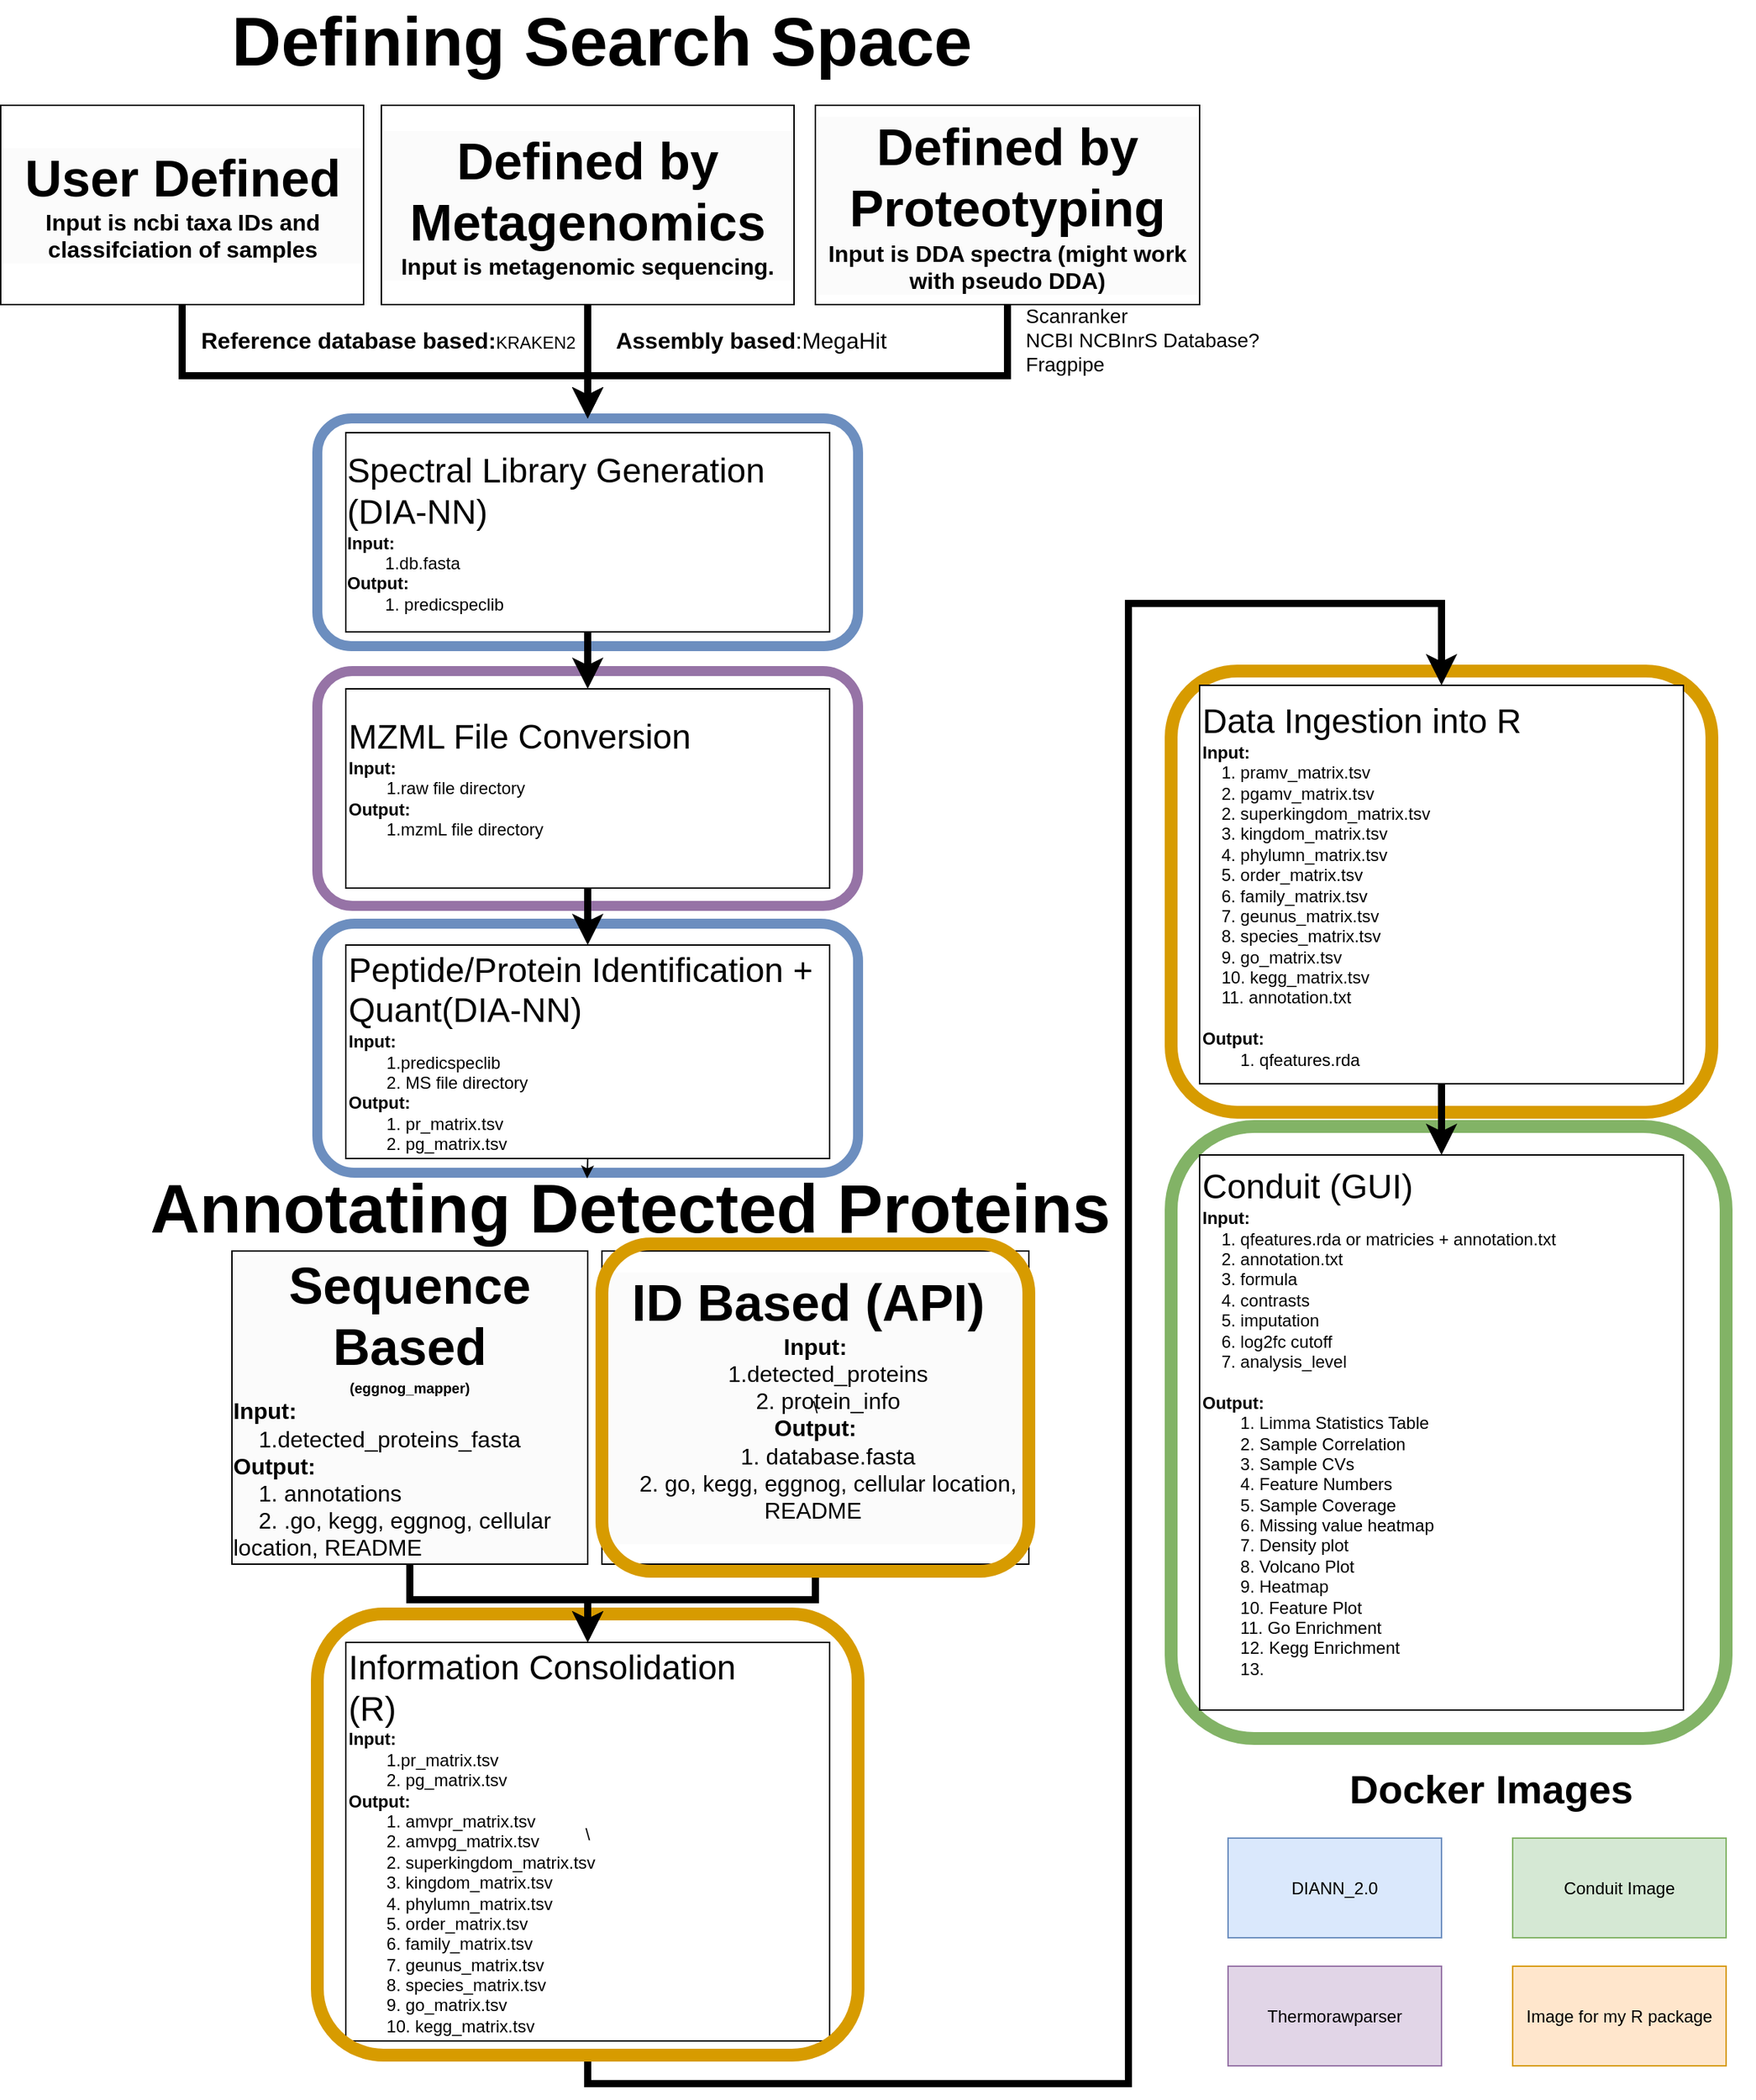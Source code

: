<mxfile version="22.1.2" type="device">
  <diagram name="Page-1" id="H0bN894L3WjkNJdatRW7">
    <mxGraphModel dx="4813" dy="3540" grid="1" gridSize="10" guides="1" tooltips="1" connect="1" arrows="1" fold="1" page="1" pageScale="1" pageWidth="850" pageHeight="1100" math="0" shadow="0">
      <root>
        <mxCell id="0" />
        <mxCell id="1" parent="0" />
        <mxCell id="_YvxswriOsOM2DcUbJXd-1" value="" style="group" vertex="1" connectable="0" parent="1">
          <mxGeometry x="-202.5" y="-360" width="1232.5" height="1460" as="geometry" />
        </mxCell>
        <mxCell id="HkxPRMR09nwQoDKc_sPe-32" value="" style="rounded=1;whiteSpace=wrap;html=1;fillColor=none;strokeWidth=7;strokeColor=#9673a6;" parent="_YvxswriOsOM2DcUbJXd-1" vertex="1">
          <mxGeometry x="222.5" y="467.5" width="380" height="165" as="geometry" />
        </mxCell>
        <mxCell id="HkxPRMR09nwQoDKc_sPe-28" value="" style="rounded=1;whiteSpace=wrap;html=1;fillColor=none;strokeWidth=7;strokeColor=#6c8ebf;" parent="_YvxswriOsOM2DcUbJXd-1" vertex="1">
          <mxGeometry x="222.5" y="645" width="380" height="175" as="geometry" />
        </mxCell>
        <mxCell id="HkxPRMR09nwQoDKc_sPe-19" value="" style="rounded=1;whiteSpace=wrap;html=1;fillColor=none;strokeWidth=9;strokeColor=#82b366;" parent="_YvxswriOsOM2DcUbJXd-1" vertex="1">
          <mxGeometry x="822.5" y="787.5" width="390" height="430" as="geometry" />
        </mxCell>
        <mxCell id="HkxPRMR09nwQoDKc_sPe-22" value="" style="rounded=1;whiteSpace=wrap;html=1;fillColor=none;strokeWidth=9;strokeColor=#d79b00;" parent="_YvxswriOsOM2DcUbJXd-1" vertex="1">
          <mxGeometry x="822.5" y="467.5" width="380" height="310" as="geometry" />
        </mxCell>
        <mxCell id="HkxPRMR09nwQoDKc_sPe-18" value="" style="rounded=1;whiteSpace=wrap;html=1;fillColor=none;strokeWidth=7;strokeColor=#6c8ebf;" parent="_YvxswriOsOM2DcUbJXd-1" vertex="1">
          <mxGeometry x="222.5" y="290" width="380" height="160" as="geometry" />
        </mxCell>
        <mxCell id="HkxPRMR09nwQoDKc_sPe-2" value="&lt;div style=&quot;text-align: left;&quot;&gt;&lt;span style=&quot;background-color: initial; font-size: 24px;&quot;&gt;Spectral Library Generation (DIA-NN)&lt;/span&gt;&lt;/div&gt;&lt;div style=&quot;text-align: left;&quot;&gt;&lt;b style=&quot;background-color: initial;&quot;&gt;Input:&lt;/b&gt;&lt;br&gt;&lt;/div&gt;&lt;div style=&quot;text-align: left;&quot;&gt;&lt;span style=&quot;background-color: initial;&quot;&gt;&lt;span style=&quot;white-space: pre;&quot;&gt;&#x9;&lt;/span&gt;1.db.fasta&lt;/span&gt;&lt;/div&gt;&lt;div style=&quot;text-align: left;&quot;&gt;&lt;b style=&quot;background-color: initial;&quot;&gt;Output:&lt;/b&gt;&lt;br&gt;&lt;/div&gt;&lt;div style=&quot;text-align: left;&quot;&gt;&lt;span style=&quot;background-color: initial;&quot;&gt;&lt;span style=&quot;white-space: pre;&quot;&gt;&#x9;&lt;/span&gt;1. predicspeclib&lt;/span&gt;&lt;/div&gt;" style="rounded=0;whiteSpace=wrap;html=1;" parent="_YvxswriOsOM2DcUbJXd-1" vertex="1">
          <mxGeometry x="242.5" y="300" width="340" height="140" as="geometry" />
        </mxCell>
        <mxCell id="HkxPRMR09nwQoDKc_sPe-3" value="&lt;div style=&quot;&quot;&gt;&lt;span style=&quot;background-color: initial; font-size: 24px;&quot;&gt;Peptide/Protein Identification +&amp;nbsp; Quant(DIA-NN)&lt;/span&gt;&lt;/div&gt;&lt;div style=&quot;&quot;&gt;&lt;b style=&quot;background-color: initial;&quot;&gt;Input:&lt;/b&gt;&lt;br&gt;&lt;/div&gt;&lt;div style=&quot;&quot;&gt;&lt;span style=&quot;background-color: initial;&quot;&gt;&lt;span style=&quot;white-space: pre;&quot;&gt;&#x9;&lt;/span&gt;1.predicspeclib&lt;/span&gt;&lt;/div&gt;&lt;div style=&quot;&quot;&gt;&lt;span style=&quot;background-color: initial;&quot;&gt;&lt;span style=&quot;white-space: pre;&quot;&gt;&#x9;&lt;/span&gt;2. MS file directory&lt;br&gt;&lt;/span&gt;&lt;/div&gt;&lt;div style=&quot;&quot;&gt;&lt;b style=&quot;background-color: initial;&quot;&gt;Output:&lt;/b&gt;&lt;br&gt;&lt;/div&gt;&lt;div style=&quot;&quot;&gt;&lt;span style=&quot;background-color: initial;&quot;&gt;&lt;span style=&quot;white-space: pre;&quot;&gt;&#x9;&lt;/span&gt;1. pr_matrix.tsv&lt;/span&gt;&lt;/div&gt;&lt;div style=&quot;&quot;&gt;&lt;span style=&quot;white-space: pre;&quot;&gt;&#x9;&lt;/span&gt;2. pg_matrix.tsv&lt;br&gt;&lt;/div&gt;" style="rounded=0;whiteSpace=wrap;html=1;align=left;" parent="_YvxswriOsOM2DcUbJXd-1" vertex="1">
          <mxGeometry x="242.5" y="660" width="340" height="150" as="geometry" />
        </mxCell>
        <mxCell id="HkxPRMR09nwQoDKc_sPe-4" value="&lt;div style=&quot;&quot;&gt;&lt;span style=&quot;font-size: 24px;&quot;&gt;Data Ingestion into R&lt;/span&gt;&lt;/div&gt;&lt;div style=&quot;&quot;&gt;&lt;b style=&quot;background-color: initial;&quot;&gt;Input:&lt;/b&gt;&lt;/div&gt;&lt;div style=&quot;&quot;&gt;&lt;span style=&quot;background-color: initial;&quot;&gt;&lt;span style=&quot;&quot;&gt;&lt;span style=&quot;white-space: pre;&quot;&gt;&amp;nbsp;&amp;nbsp;&amp;nbsp;&amp;nbsp;&lt;/span&gt;&lt;/span&gt;1. pramv_matrix.tsv&lt;/span&gt;&lt;/div&gt;&lt;div style=&quot;&quot;&gt;&lt;span style=&quot;background-color: initial;&quot;&gt;&lt;span style=&quot;&quot;&gt;&lt;span style=&quot;white-space: pre;&quot;&gt;&amp;nbsp;&amp;nbsp;&amp;nbsp;&amp;nbsp;&lt;/span&gt;&lt;/span&gt;2. pgamv_matrix.tsv&lt;br&gt;&lt;/span&gt;&lt;/div&gt;&lt;div style=&quot;&quot;&gt;&lt;span style=&quot;background-color: initial;&quot;&gt;&lt;span style=&quot;&quot;&gt;&lt;span style=&quot;white-space: pre;&quot;&gt;&amp;nbsp;&amp;nbsp;&amp;nbsp;&amp;nbsp;&lt;/span&gt;&lt;/span&gt;2. superkingdom_matrix.tsv&lt;/span&gt;&lt;/div&gt;&lt;div style=&quot;&quot;&gt;&lt;span style=&quot;background-color: initial;&quot;&gt;&lt;span style=&quot;white-space: pre;&quot;&gt;&amp;nbsp;&amp;nbsp;&amp;nbsp;&amp;nbsp;&lt;/span&gt;&lt;/span&gt;3&lt;span style=&quot;background-color: initial;&quot;&gt;. kingdom_matrix.tsv&lt;/span&gt;&lt;/div&gt;&lt;div style=&quot;&quot;&gt;&lt;span style=&quot;background-color: initial;&quot;&gt;&lt;span style=&quot;&quot;&gt;&lt;span style=&quot;white-space: pre;&quot;&gt;&amp;nbsp;&amp;nbsp;&amp;nbsp;&amp;nbsp;&lt;/span&gt;&lt;/span&gt;4. phylumn_matrix.tsv&lt;/span&gt;&lt;/div&gt;&lt;div style=&quot;&quot;&gt;&lt;span style=&quot;background-color: initial;&quot;&gt;&lt;span style=&quot;&quot;&gt;&lt;span style=&quot;white-space: pre;&quot;&gt;&amp;nbsp;&amp;nbsp;&amp;nbsp;&amp;nbsp;&lt;/span&gt;&lt;/span&gt;5. order_matrix.tsv&lt;br&gt;&lt;/span&gt;&lt;/div&gt;&lt;div style=&quot;&quot;&gt;&lt;span style=&quot;background-color: initial;&quot;&gt;&lt;span style=&quot;&quot;&gt;&lt;span style=&quot;white-space: pre;&quot;&gt;&amp;nbsp;&amp;nbsp;&amp;nbsp;&amp;nbsp;&lt;/span&gt;&lt;/span&gt;6. family_matrix.tsv&lt;br&gt;&lt;/span&gt;&lt;/div&gt;&lt;div style=&quot;&quot;&gt;&lt;span style=&quot;&quot;&gt;&lt;span style=&quot;white-space: pre;&quot;&gt;&amp;nbsp;&amp;nbsp;&amp;nbsp;&amp;nbsp;&lt;/span&gt;&lt;/span&gt;7. geunus_matrix.tsv&lt;br&gt;&lt;/div&gt;&lt;div style=&quot;&quot;&gt;&lt;span style=&quot;&quot;&gt;&lt;span style=&quot;white-space: pre;&quot;&gt;&amp;nbsp;&amp;nbsp;&amp;nbsp;&amp;nbsp;&lt;/span&gt;&lt;/span&gt;8. species_matrix.tsv&lt;br&gt;&lt;/div&gt;&lt;div style=&quot;&quot;&gt;&lt;span style=&quot;&quot;&gt;&lt;span style=&quot;white-space: pre;&quot;&gt;&amp;nbsp;&amp;nbsp;&amp;nbsp;&amp;nbsp;&lt;/span&gt;&lt;/span&gt;9. go_matrix.tsv&lt;br&gt;&lt;/div&gt;&lt;div style=&quot;&quot;&gt;&lt;span style=&quot;&quot;&gt;&lt;span style=&quot;white-space: pre;&quot;&gt;&amp;nbsp;&amp;nbsp;&amp;nbsp;&amp;nbsp;&lt;/span&gt;&lt;/span&gt;10. kegg_matrix.tsv&lt;br&gt;&lt;/div&gt;&lt;div style=&quot;&quot;&gt;&lt;span style=&quot;&quot;&gt;&lt;span style=&quot;white-space: pre;&quot;&gt;&amp;nbsp;&amp;nbsp;&amp;nbsp;&amp;nbsp;&lt;/span&gt;&lt;/span&gt;11. annotation.txt&lt;/div&gt;&lt;div style=&quot;&quot;&gt;&lt;br&gt;&lt;/div&gt;&lt;div style=&quot;&quot;&gt;&lt;b style=&quot;border-color: var(--border-color); background-color: initial;&quot;&gt;Output:&lt;/b&gt;&lt;br&gt;&lt;/div&gt;&lt;div style=&quot;&quot;&gt;&lt;span style=&quot;white-space: pre;&quot;&gt;&#x9;&lt;/span&gt;1. qfeatures.rda&lt;br&gt;&lt;/div&gt;" style="rounded=0;whiteSpace=wrap;html=1;align=left;" parent="_YvxswriOsOM2DcUbJXd-1" vertex="1">
          <mxGeometry x="842.5" y="477.5" width="340" height="280" as="geometry" />
        </mxCell>
        <mxCell id="HkxPRMR09nwQoDKc_sPe-5" value="&lt;div style=&quot;&quot;&gt;&lt;span style=&quot;background-color: initial; font-size: 24px;&quot;&gt;Information Consolidation&lt;/span&gt;&lt;/div&gt;&lt;div style=&quot;&quot;&gt;&lt;span style=&quot;background-color: initial; font-size: 24px;&quot;&gt;(R)&lt;/span&gt;&lt;/div&gt;&lt;div style=&quot;&quot;&gt;&lt;b style=&quot;background-color: initial;&quot;&gt;Input:&lt;/b&gt;&lt;br&gt;&lt;/div&gt;&lt;div style=&quot;&quot;&gt;&lt;span style=&quot;background-color: initial;&quot;&gt;&lt;span style=&quot;white-space: pre;&quot;&gt;&#x9;&lt;/span&gt;1.pr_matrix.tsv&lt;/span&gt;&lt;/div&gt;&lt;div style=&quot;&quot;&gt;&lt;span style=&quot;background-color: initial;&quot;&gt;&lt;span style=&quot;white-space: pre;&quot;&gt;&#x9;&lt;/span&gt;2. pg_matrix.tsv&lt;/span&gt;&lt;/div&gt;&lt;div style=&quot;&quot;&gt;&lt;b style=&quot;background-color: initial;&quot;&gt;Output:&lt;/b&gt;&lt;/div&gt;&lt;div style=&quot;&quot;&gt;&lt;span style=&quot;background-color: initial;&quot;&gt;&lt;span style=&quot;white-space: pre;&quot;&gt;&#x9;&lt;/span&gt;1. amvpr_matrix.tsv&lt;/span&gt;&lt;/div&gt;&lt;div style=&quot;&quot;&gt;&lt;span style=&quot;background-color: initial;&quot;&gt;&lt;span style=&quot;white-space: pre;&quot;&gt;&#x9;&lt;/span&gt;2. amvpg_matrix.tsv&lt;br&gt;&lt;/span&gt;&lt;/div&gt;&lt;div style=&quot;&quot;&gt;&lt;span style=&quot;background-color: initial;&quot;&gt;&lt;span style=&quot;white-space: pre;&quot;&gt;&#x9;&lt;/span&gt;2. superkingdom_matrix.tsv&lt;/span&gt;&lt;/div&gt;&lt;div style=&quot;&quot;&gt;&lt;span style=&quot;background-color: initial; white-space: pre;&quot;&gt;&#x9;&lt;/span&gt;3&lt;span style=&quot;background-color: initial;&quot;&gt;. kingdom_matrix.tsv&lt;/span&gt;&lt;/div&gt;&lt;div style=&quot;&quot;&gt;&lt;span style=&quot;background-color: initial;&quot;&gt;&lt;span style=&quot;white-space: pre;&quot;&gt;&#x9;&lt;/span&gt;4. phylumn_matrix.tsv&lt;/span&gt;&lt;/div&gt;&lt;div style=&quot;&quot;&gt;&lt;span style=&quot;background-color: initial;&quot;&gt;&lt;span style=&quot;white-space: pre;&quot;&gt;&#x9;&lt;/span&gt;5. order_matrix.tsv&lt;br&gt;&lt;/span&gt;&lt;/div&gt;&lt;div style=&quot;&quot;&gt;&lt;span style=&quot;background-color: initial;&quot;&gt;&lt;span style=&quot;white-space: pre;&quot;&gt;&#x9;&lt;/span&gt;6. family_matrix.tsv&lt;br&gt;&lt;/span&gt;&lt;/div&gt;&lt;div style=&quot;&quot;&gt;&lt;span style=&quot;white-space: pre;&quot;&gt;&#x9;&lt;/span&gt;7. geunus_matrix.tsv&lt;br&gt;&lt;/div&gt;&lt;div style=&quot;&quot;&gt;&lt;span style=&quot;white-space: pre;&quot;&gt;&#x9;&lt;/span&gt;8. species_matrix.tsv&lt;br&gt;&lt;/div&gt;&lt;div style=&quot;&quot;&gt;&lt;span style=&quot;white-space: pre;&quot;&gt;&#x9;&lt;/span&gt;9. go_matrix.tsv&lt;br&gt;&lt;/div&gt;&lt;div style=&quot;&quot;&gt;&lt;span style=&quot;white-space: pre;&quot;&gt;&#x9;&lt;/span&gt;10. kegg_matrix.tsv&lt;br&gt;&lt;/div&gt;" style="rounded=0;whiteSpace=wrap;html=1;align=left;" parent="_YvxswriOsOM2DcUbJXd-1" vertex="1">
          <mxGeometry x="242.5" y="1150" width="340" height="280" as="geometry" />
        </mxCell>
        <mxCell id="HkxPRMR09nwQoDKc_sPe-7" value="&lt;div style=&quot;&quot;&gt;&lt;span style=&quot;background-color: initial; font-size: 24px;&quot;&gt;Conduit (GUI)&lt;/span&gt;&lt;/div&gt;&lt;div style=&quot;&quot;&gt;&lt;b style=&quot;background-color: initial;&quot;&gt;Input:&lt;/b&gt;&lt;br&gt;&lt;/div&gt;&lt;div style=&quot;&quot;&gt;&lt;span style=&quot;background-color: initial;&quot;&gt;&lt;span style=&quot;&quot;&gt;&lt;span style=&quot;white-space: pre;&quot;&gt;&amp;nbsp;&amp;nbsp;&amp;nbsp;&amp;nbsp;&lt;/span&gt;&lt;/span&gt;1. qfeatures.rda or matricies + annotation.txt&lt;/span&gt;&lt;/div&gt;&lt;div style=&quot;&quot;&gt;&lt;span style=&quot;background-color: initial;&quot;&gt;&amp;nbsp; &amp;nbsp; 2. annotation.txt&lt;/span&gt;&lt;/div&gt;&lt;div style=&quot;&quot;&gt;&lt;span style=&quot;background-color: initial;&quot;&gt;&amp;nbsp; &amp;nbsp; 3. formula&lt;/span&gt;&lt;/div&gt;&lt;div style=&quot;&quot;&gt;&lt;span style=&quot;background-color: initial;&quot;&gt;&amp;nbsp; &amp;nbsp; 4. contrasts&lt;/span&gt;&lt;/div&gt;&lt;div style=&quot;&quot;&gt;&lt;span style=&quot;background-color: initial;&quot;&gt;&amp;nbsp; &amp;nbsp; 5. imputation&lt;/span&gt;&lt;/div&gt;&lt;div style=&quot;&quot;&gt;&lt;span style=&quot;background-color: initial;&quot;&gt;&amp;nbsp; &amp;nbsp; 6. log2fc cutoff&lt;/span&gt;&lt;/div&gt;&lt;div style=&quot;&quot;&gt;&lt;span style=&quot;background-color: initial;&quot;&gt;&amp;nbsp; &amp;nbsp; 7. analysis_level&lt;/span&gt;&lt;/div&gt;&lt;div style=&quot;&quot;&gt;&lt;span style=&quot;background-color: initial;&quot;&gt;&lt;br&gt;&lt;/span&gt;&lt;/div&gt;&lt;div style=&quot;&quot;&gt;&lt;b style=&quot;border-color: var(--border-color); background-color: initial;&quot;&gt;Output:&lt;/b&gt;&lt;br&gt;&lt;/div&gt;&lt;div style=&quot;&quot;&gt;&lt;span style=&quot;white-space: pre;&quot;&gt;&#x9;&lt;/span&gt;1. Limma Statistics Table&lt;br&gt;&lt;/div&gt;&lt;div style=&quot;&quot;&gt;&lt;span style=&quot;white-space: pre;&quot;&gt;&#x9;&lt;/span&gt;2. Sample Correlation&lt;br&gt;&lt;/div&gt;&lt;div style=&quot;&quot;&gt;&lt;span style=&quot;white-space: pre;&quot;&gt;&#x9;&lt;/span&gt;3. Sample CVs&lt;br&gt;&lt;/div&gt;&lt;div style=&quot;&quot;&gt;&lt;span style=&quot;white-space: pre;&quot;&gt;&#x9;&lt;/span&gt;4. Feature Numbers&lt;/div&gt;&lt;div style=&quot;&quot;&gt;&lt;span style=&quot;white-space: pre;&quot;&gt;&#x9;&lt;/span&gt;5. Sample Coverage&lt;br&gt;&lt;/div&gt;&lt;div style=&quot;&quot;&gt;&amp;nbsp; &amp;nbsp; &amp;nbsp; &amp;nbsp; 6. Missing value heatmap&lt;/div&gt;&lt;div style=&quot;&quot;&gt;&lt;span style=&quot;white-space: pre;&quot;&gt;&#x9;&lt;/span&gt;7. Density plot&lt;br&gt;&lt;/div&gt;&lt;div style=&quot;&quot;&gt;&lt;span style=&quot;white-space: pre;&quot;&gt;&#x9;&lt;/span&gt;8. Volcano Plot&lt;br&gt;&lt;/div&gt;&lt;div style=&quot;&quot;&gt;&lt;span style=&quot;white-space: pre;&quot;&gt;&#x9;&lt;/span&gt;9. Heatmap&lt;br&gt;&lt;/div&gt;&lt;div style=&quot;&quot;&gt;&lt;span style=&quot;white-space: pre;&quot;&gt;&#x9;&lt;/span&gt;10. Feature Plot&lt;br&gt;&lt;/div&gt;&lt;div style=&quot;&quot;&gt;&lt;span style=&quot;white-space: pre;&quot;&gt;&#x9;&lt;/span&gt;11. Go Enrichment&lt;/div&gt;&lt;div style=&quot;&quot;&gt;&lt;span style=&quot;white-space: pre;&quot;&gt;&#x9;&lt;/span&gt;12. Kegg Enrichment&lt;br&gt;&lt;/div&gt;&lt;div style=&quot;&quot;&gt;&lt;span style=&quot;white-space: pre;&quot;&gt;&#x9;&lt;/span&gt;13.&lt;br&gt;&lt;/div&gt;&lt;div style=&quot;&quot;&gt;&lt;br&gt;&lt;/div&gt;" style="rounded=0;whiteSpace=wrap;html=1;align=left;" parent="_YvxswriOsOM2DcUbJXd-1" vertex="1">
          <mxGeometry x="842.5" y="807.5" width="340" height="390" as="geometry" />
        </mxCell>
        <mxCell id="HkxPRMR09nwQoDKc_sPe-16" style="edgeStyle=orthogonalEdgeStyle;rounded=0;orthogonalLoop=1;jettySize=auto;html=1;exitX=0.5;exitY=1;exitDx=0;exitDy=0;entryX=0.5;entryY=0;entryDx=0;entryDy=0;strokeWidth=5;" parent="_YvxswriOsOM2DcUbJXd-1" source="HkxPRMR09nwQoDKc_sPe-4" target="HkxPRMR09nwQoDKc_sPe-7" edge="1">
          <mxGeometry relative="1" as="geometry">
            <Array as="points">
              <mxPoint x="1012.5" y="797.5" />
              <mxPoint x="1012.5" y="797.5" />
            </Array>
          </mxGeometry>
        </mxCell>
        <mxCell id="mTTimcjFRQMXdga82kcz-29" style="edgeStyle=orthogonalEdgeStyle;rounded=0;orthogonalLoop=1;jettySize=auto;html=1;exitX=0.5;exitY=1;exitDx=0;exitDy=0;entryX=0.5;entryY=0;entryDx=0;entryDy=0;strokeWidth=5;" parent="_YvxswriOsOM2DcUbJXd-1" source="HkxPRMR09nwQoDKc_sPe-20" target="HkxPRMR09nwQoDKc_sPe-4" edge="1">
          <mxGeometry relative="1" as="geometry">
            <Array as="points">
              <mxPoint x="412.5" y="1460" />
              <mxPoint x="792.5" y="1460" />
              <mxPoint x="792.5" y="420" />
              <mxPoint x="1012.5" y="420" />
            </Array>
          </mxGeometry>
        </mxCell>
        <mxCell id="HkxPRMR09nwQoDKc_sPe-20" value="\" style="rounded=1;whiteSpace=wrap;html=1;fillColor=none;strokeWidth=9;strokeColor=#d79b00;" parent="_YvxswriOsOM2DcUbJXd-1" vertex="1">
          <mxGeometry x="222.5" y="1130" width="380" height="310" as="geometry" />
        </mxCell>
        <mxCell id="HkxPRMR09nwQoDKc_sPe-27" value="&lt;div style=&quot;&quot;&gt;&lt;span style=&quot;background-color: initial; font-size: 24px;&quot;&gt;MZML File Conversion&lt;/span&gt;&lt;/div&gt;&lt;div style=&quot;&quot;&gt;&lt;b style=&quot;background-color: initial;&quot;&gt;Input:&lt;/b&gt;&lt;br&gt;&lt;/div&gt;&lt;div style=&quot;&quot;&gt;&lt;span style=&quot;background-color: initial;&quot;&gt;&lt;span style=&quot;white-space: pre;&quot;&gt;&#x9;&lt;/span&gt;1.raw file directory&lt;/span&gt;&lt;/div&gt;&lt;div style=&quot;&quot;&gt;&lt;b style=&quot;background-color: initial;&quot;&gt;Output:&lt;/b&gt;&lt;br&gt;&lt;/div&gt;&lt;div style=&quot;&quot;&gt;&lt;span style=&quot;background-color: initial;&quot;&gt;&lt;span style=&quot;white-space: pre;&quot;&gt;&#x9;&lt;/span&gt;1.mzmL file directory&lt;/span&gt;&lt;/div&gt;&lt;div style=&quot;&quot;&gt;&lt;br&gt;&lt;/div&gt;" style="rounded=0;whiteSpace=wrap;html=1;align=left;" parent="_YvxswriOsOM2DcUbJXd-1" vertex="1">
          <mxGeometry x="242.5" y="480" width="340" height="140" as="geometry" />
        </mxCell>
        <mxCell id="HkxPRMR09nwQoDKc_sPe-35" value="DIANN_2.0" style="rounded=0;whiteSpace=wrap;html=1;fillColor=#dae8fc;strokeColor=#6c8ebf;" parent="_YvxswriOsOM2DcUbJXd-1" vertex="1">
          <mxGeometry x="862.5" y="1287.5" width="150" height="70" as="geometry" />
        </mxCell>
        <mxCell id="HkxPRMR09nwQoDKc_sPe-36" value="Thermorawparser" style="rounded=0;whiteSpace=wrap;html=1;fillColor=#e1d5e7;strokeColor=#9673a6;" parent="_YvxswriOsOM2DcUbJXd-1" vertex="1">
          <mxGeometry x="862.5" y="1377.5" width="150" height="70" as="geometry" />
        </mxCell>
        <mxCell id="HkxPRMR09nwQoDKc_sPe-37" value="Image for my R package" style="rounded=0;whiteSpace=wrap;html=1;fillColor=#ffe6cc;strokeColor=#d79b00;" parent="_YvxswriOsOM2DcUbJXd-1" vertex="1">
          <mxGeometry x="1062.5" y="1377.5" width="150" height="70" as="geometry" />
        </mxCell>
        <mxCell id="HkxPRMR09nwQoDKc_sPe-38" value="Conduit Image" style="rounded=0;whiteSpace=wrap;html=1;fillColor=#d5e8d4;strokeColor=#82b366;" parent="_YvxswriOsOM2DcUbJXd-1" vertex="1">
          <mxGeometry x="1062.5" y="1287.5" width="150" height="70" as="geometry" />
        </mxCell>
        <mxCell id="HkxPRMR09nwQoDKc_sPe-41" value="&lt;b&gt;&lt;font style=&quot;font-size: 28px;&quot;&gt;Docker Images&lt;/font&gt;&lt;/b&gt;" style="text;html=1;strokeColor=none;fillColor=none;align=center;verticalAlign=middle;whiteSpace=wrap;rounded=0;" parent="_YvxswriOsOM2DcUbJXd-1" vertex="1">
          <mxGeometry x="862.5" y="1237.5" width="370" height="30" as="geometry" />
        </mxCell>
        <mxCell id="mTTimcjFRQMXdga82kcz-13" style="edgeStyle=orthogonalEdgeStyle;rounded=0;orthogonalLoop=1;jettySize=auto;html=1;exitX=0.5;exitY=1;exitDx=0;exitDy=0;entryX=0.5;entryY=0;entryDx=0;entryDy=0;strokeWidth=5;" parent="_YvxswriOsOM2DcUbJXd-1" source="HkxPRMR09nwQoDKc_sPe-2" target="HkxPRMR09nwQoDKc_sPe-27" edge="1">
          <mxGeometry relative="1" as="geometry">
            <Array as="points">
              <mxPoint x="412.5" y="460" />
              <mxPoint x="412.5" y="460" />
            </Array>
          </mxGeometry>
        </mxCell>
        <mxCell id="HkxPRMR09nwQoDKc_sPe-31" style="edgeStyle=orthogonalEdgeStyle;rounded=0;orthogonalLoop=1;jettySize=auto;html=1;exitX=0.5;exitY=1;exitDx=0;exitDy=0;entryX=0.5;entryY=0;entryDx=0;entryDy=0;strokeWidth=5;" parent="_YvxswriOsOM2DcUbJXd-1" source="HkxPRMR09nwQoDKc_sPe-27" target="HkxPRMR09nwQoDKc_sPe-3" edge="1">
          <mxGeometry relative="1" as="geometry">
            <Array as="points">
              <mxPoint x="412.5" y="640" />
              <mxPoint x="412.5" y="640" />
            </Array>
          </mxGeometry>
        </mxCell>
        <mxCell id="oRvpl6AuRH4KJQebxxHI-1" value="&lt;b style=&quot;&quot;&gt;&lt;font style=&quot;font-size: 48px;&quot;&gt;Annotating Detected Proteins&lt;/font&gt;&lt;/b&gt;" style="text;html=1;strokeColor=none;fillColor=none;align=center;verticalAlign=middle;whiteSpace=wrap;rounded=0;" parent="_YvxswriOsOM2DcUbJXd-1" vertex="1">
          <mxGeometry x="42.5" y="830" width="800" height="30" as="geometry" />
        </mxCell>
        <mxCell id="mTTimcjFRQMXdga82kcz-20" style="edgeStyle=orthogonalEdgeStyle;rounded=0;orthogonalLoop=1;jettySize=auto;html=1;exitX=0.5;exitY=1;exitDx=0;exitDy=0;entryX=0.5;entryY=0;entryDx=0;entryDy=0;strokeWidth=5;" parent="_YvxswriOsOM2DcUbJXd-1" source="oRvpl6AuRH4KJQebxxHI-4" target="HkxPRMR09nwQoDKc_sPe-5" edge="1">
          <mxGeometry relative="1" as="geometry">
            <Array as="points">
              <mxPoint x="572.5" y="1120" />
              <mxPoint x="412.5" y="1120" />
            </Array>
          </mxGeometry>
        </mxCell>
        <mxCell id="oRvpl6AuRH4KJQebxxHI-4" value="&lt;div style=&quot;border-color: var(--border-color); color: rgb(0, 0, 0); font-family: Helvetica; font-style: normal; font-variant-ligatures: normal; font-variant-caps: normal; font-weight: 400; letter-spacing: normal; orphans: 2; text-indent: 0px; text-transform: none; widows: 2; word-spacing: 0px; -webkit-text-stroke-width: 0px; background-color: rgb(251, 251, 251); text-decoration-thickness: initial; text-decoration-style: initial; text-decoration-color: initial;&quot;&gt;&lt;span style=&quot;border-color: var(--border-color); background-color: initial;&quot;&gt;&lt;b style=&quot;border-color: var(--border-color);&quot;&gt;&lt;font style=&quot;font-size: 36px;&quot;&gt;ID Based (API)&amp;nbsp;&lt;/font&gt;&lt;/b&gt;&lt;/span&gt;&lt;/div&gt;&lt;div style=&quot;border-color: var(--border-color); color: rgb(0, 0, 0); font-family: Helvetica; font-style: normal; font-variant-ligatures: normal; font-variant-caps: normal; font-weight: 400; letter-spacing: normal; orphans: 2; text-indent: 0px; text-transform: none; widows: 2; word-spacing: 0px; -webkit-text-stroke-width: 0px; background-color: rgb(251, 251, 251); text-decoration-thickness: initial; text-decoration-style: initial; text-decoration-color: initial;&quot;&gt;&lt;b style=&quot;background-color: initial; border-color: var(--border-color);&quot;&gt;&lt;font size=&quot;3&quot;&gt;Input:&lt;/font&gt;&lt;/b&gt;&lt;/div&gt;&lt;div style=&quot;border-color: var(--border-color); color: rgb(0, 0, 0); font-family: Helvetica; font-style: normal; font-variant-ligatures: normal; font-variant-caps: normal; font-weight: 400; letter-spacing: normal; orphans: 2; text-indent: 0px; text-transform: none; widows: 2; word-spacing: 0px; -webkit-text-stroke-width: 0px; background-color: rgb(251, 251, 251); text-decoration-thickness: initial; text-decoration-style: initial; text-decoration-color: initial;&quot;&gt;&lt;span style=&quot;border-color: var(--border-color); background-color: initial;&quot;&gt;&lt;font size=&quot;3&quot;&gt;&lt;span style=&quot;border-color: var(--border-color);&quot;&gt;&lt;span style=&quot;white-space: pre;&quot;&gt;&amp;nbsp;&amp;nbsp;&amp;nbsp;&amp;nbsp;&lt;/span&gt;&lt;/span&gt;1.detected_proteins&lt;/font&gt;&lt;/span&gt;&lt;/div&gt;&lt;div style=&quot;border-color: var(--border-color); color: rgb(0, 0, 0); font-family: Helvetica; font-style: normal; font-variant-ligatures: normal; font-variant-caps: normal; font-weight: 400; letter-spacing: normal; orphans: 2; text-indent: 0px; text-transform: none; widows: 2; word-spacing: 0px; -webkit-text-stroke-width: 0px; background-color: rgb(251, 251, 251); text-decoration-thickness: initial; text-decoration-style: initial; text-decoration-color: initial;&quot;&gt;&lt;span style=&quot;border-color: var(--border-color); background-color: initial;&quot;&gt;&lt;font size=&quot;3&quot;&gt;&amp;nbsp; &amp;nbsp; 2. protein_info&lt;/font&gt;&lt;/span&gt;&lt;/div&gt;&lt;div style=&quot;border-color: var(--border-color); color: rgb(0, 0, 0); font-family: Helvetica; font-style: normal; font-variant-ligatures: normal; font-variant-caps: normal; font-weight: 400; letter-spacing: normal; orphans: 2; text-indent: 0px; text-transform: none; widows: 2; word-spacing: 0px; -webkit-text-stroke-width: 0px; background-color: rgb(251, 251, 251); text-decoration-thickness: initial; text-decoration-style: initial; text-decoration-color: initial;&quot;&gt;&lt;b style=&quot;background-color: initial; border-color: var(--border-color);&quot;&gt;&lt;font size=&quot;3&quot;&gt;Output:&lt;/font&gt;&lt;/b&gt;&lt;/div&gt;&lt;div style=&quot;border-color: var(--border-color); color: rgb(0, 0, 0); font-family: Helvetica; font-style: normal; font-variant-ligatures: normal; font-variant-caps: normal; font-weight: 400; letter-spacing: normal; orphans: 2; text-indent: 0px; text-transform: none; widows: 2; word-spacing: 0px; -webkit-text-stroke-width: 0px; background-color: rgb(251, 251, 251); text-decoration-thickness: initial; text-decoration-style: initial; text-decoration-color: initial;&quot;&gt;&lt;span style=&quot;border-color: var(--border-color); background-color: initial;&quot;&gt;&lt;font size=&quot;3&quot;&gt;&lt;span style=&quot;border-color: var(--border-color);&quot;&gt;&lt;span style=&quot;white-space: pre;&quot;&gt;&amp;nbsp;&amp;nbsp;&amp;nbsp;&amp;nbsp;&lt;/span&gt;&lt;/span&gt;1. database.fasta&lt;/font&gt;&lt;/span&gt;&lt;/div&gt;&lt;div style=&quot;border-color: var(--border-color); color: rgb(0, 0, 0); font-family: Helvetica; font-style: normal; font-variant-ligatures: normal; font-variant-caps: normal; font-weight: 400; letter-spacing: normal; orphans: 2; text-indent: 0px; text-transform: none; widows: 2; word-spacing: 0px; -webkit-text-stroke-width: 0px; background-color: rgb(251, 251, 251); text-decoration-thickness: initial; text-decoration-style: initial; text-decoration-color: initial;&quot;&gt;&lt;span style=&quot;border-color: var(--border-color); background-color: initial;&quot;&gt;&lt;font size=&quot;3&quot;&gt;&lt;span style=&quot;border-color: var(--border-color);&quot;&gt;&lt;span style=&quot;white-space: pre;&quot;&gt;&amp;nbsp;&amp;nbsp;&amp;nbsp;&amp;nbsp;&lt;/span&gt;&lt;/span&gt;2. go, kegg, eggnog, cellular location, README&lt;/font&gt;&amp;nbsp;&lt;/span&gt;&lt;/div&gt;&lt;div style=&quot;border-color: var(--border-color); color: rgb(0, 0, 0); font-family: Helvetica; font-style: normal; font-variant-ligatures: normal; font-variant-caps: normal; font-weight: 400; letter-spacing: normal; orphans: 2; text-indent: 0px; text-transform: none; widows: 2; word-spacing: 0px; -webkit-text-stroke-width: 0px; background-color: rgb(251, 251, 251); text-decoration-thickness: initial; text-decoration-style: initial; text-decoration-color: initial; text-align: left;&quot;&gt;&lt;br&gt;&lt;/div&gt;" style="rounded=0;whiteSpace=wrap;html=1;strokeWidth=1;" parent="_YvxswriOsOM2DcUbJXd-1" vertex="1">
          <mxGeometry x="422.5" y="875" width="300" height="220" as="geometry" />
        </mxCell>
        <mxCell id="mTTimcjFRQMXdga82kcz-19" style="edgeStyle=orthogonalEdgeStyle;rounded=0;orthogonalLoop=1;jettySize=auto;html=1;exitX=0.5;exitY=1;exitDx=0;exitDy=0;entryX=0.5;entryY=0;entryDx=0;entryDy=0;strokeWidth=5;" parent="_YvxswriOsOM2DcUbJXd-1" source="oRvpl6AuRH4KJQebxxHI-5" target="HkxPRMR09nwQoDKc_sPe-5" edge="1">
          <mxGeometry relative="1" as="geometry">
            <Array as="points">
              <mxPoint x="287.5" y="1120" />
              <mxPoint x="412.5" y="1120" />
            </Array>
          </mxGeometry>
        </mxCell>
        <mxCell id="oRvpl6AuRH4KJQebxxHI-5" value="&lt;div style=&quot;border-color: var(--border-color); color: rgb(0, 0, 0); font-family: Helvetica; font-style: normal; font-variant-ligatures: normal; font-variant-caps: normal; font-weight: 400; letter-spacing: normal; orphans: 2; text-indent: 0px; text-transform: none; widows: 2; word-spacing: 0px; -webkit-text-stroke-width: 0px; background-color: rgb(251, 251, 251); text-decoration-thickness: initial; text-decoration-style: initial; text-decoration-color: initial;&quot;&gt;&lt;b style=&quot;background-color: initial; border-color: var(--border-color);&quot;&gt;&lt;font style=&quot;font-size: 36px;&quot;&gt;Sequence Based&lt;/font&gt;&lt;/b&gt;&lt;/div&gt;&lt;div style=&quot;border-color: var(--border-color); color: rgb(0, 0, 0); font-family: Helvetica; font-style: normal; font-variant-ligatures: normal; font-variant-caps: normal; font-weight: 400; letter-spacing: normal; orphans: 2; text-indent: 0px; text-transform: none; widows: 2; word-spacing: 0px; -webkit-text-stroke-width: 0px; background-color: rgb(251, 251, 251); text-decoration-thickness: initial; text-decoration-style: initial; text-decoration-color: initial;&quot;&gt;&lt;b style=&quot;background-color: initial; border-color: var(--border-color);&quot;&gt;&lt;font style=&quot;font-size: 10px;&quot;&gt;(eggnog_mapper)&lt;/font&gt;&lt;/b&gt;&lt;/div&gt;&lt;div style=&quot;text-align: left; border-color: var(--border-color); color: rgb(0, 0, 0); font-family: Helvetica; font-style: normal; font-variant-ligatures: normal; font-variant-caps: normal; font-weight: 400; letter-spacing: normal; orphans: 2; text-indent: 0px; text-transform: none; widows: 2; word-spacing: 0px; -webkit-text-stroke-width: 0px; background-color: rgb(251, 251, 251); text-decoration-thickness: initial; text-decoration-style: initial; text-decoration-color: initial;&quot;&gt;&lt;b style=&quot;font-size: medium; background-color: initial; border-color: var(--border-color);&quot;&gt;I&lt;/b&gt;&lt;b style=&quot;font-size: medium; background-color: initial; border-color: var(--border-color);&quot;&gt;nput:&lt;/b&gt;&lt;br&gt;&lt;/div&gt;&lt;div style=&quot;text-align: left; border-color: var(--border-color); color: rgb(0, 0, 0); font-family: Helvetica; font-style: normal; font-variant-ligatures: normal; font-variant-caps: normal; font-weight: 400; letter-spacing: normal; orphans: 2; text-indent: 0px; text-transform: none; widows: 2; word-spacing: 0px; -webkit-text-stroke-width: 0px; background-color: rgb(251, 251, 251); text-decoration-thickness: initial; text-decoration-style: initial; text-decoration-color: initial;&quot;&gt;&lt;span style=&quot;border-color: var(--border-color); background-color: initial;&quot;&gt;&lt;font size=&quot;3&quot;&gt;&lt;span style=&quot;border-color: var(--border-color);&quot;&gt;&lt;span style=&quot;white-space: pre;&quot;&gt;&amp;nbsp;&amp;nbsp;&amp;nbsp;&amp;nbsp;&lt;/span&gt;&lt;/span&gt;1.detected_proteins_fasta&lt;/font&gt;&lt;/span&gt;&lt;/div&gt;&lt;div style=&quot;border-color: var(--border-color); color: rgb(0, 0, 0); font-family: Helvetica; font-style: normal; font-variant-ligatures: normal; font-variant-caps: normal; font-weight: 400; letter-spacing: normal; orphans: 2; text-indent: 0px; text-transform: none; widows: 2; word-spacing: 0px; -webkit-text-stroke-width: 0px; background-color: rgb(251, 251, 251); text-decoration-thickness: initial; text-decoration-style: initial; text-decoration-color: initial; text-align: left;&quot;&gt;&lt;span style=&quot;border-color: var(--border-color); background-color: initial;&quot;&gt;&lt;b style=&quot;border-color: var(--border-color);&quot;&gt;&lt;font size=&quot;3&quot;&gt;Output:&lt;/font&gt;&lt;/b&gt;&lt;/span&gt;&lt;/div&gt;&lt;div style=&quot;border-color: var(--border-color); color: rgb(0, 0, 0); font-family: Helvetica; font-style: normal; font-variant-ligatures: normal; font-variant-caps: normal; font-weight: 400; letter-spacing: normal; orphans: 2; text-indent: 0px; text-transform: none; widows: 2; word-spacing: 0px; -webkit-text-stroke-width: 0px; background-color: rgb(251, 251, 251); text-decoration-thickness: initial; text-decoration-style: initial; text-decoration-color: initial; text-align: left;&quot;&gt;&lt;span style=&quot;border-color: var(--border-color); background-color: initial;&quot;&gt;&lt;font size=&quot;3&quot;&gt;&lt;span style=&quot;border-color: var(--border-color);&quot;&gt;&lt;span style=&quot;white-space: pre;&quot;&gt;&amp;nbsp;&amp;nbsp;&amp;nbsp;&amp;nbsp;&lt;/span&gt;&lt;/span&gt;1. annotations&lt;/font&gt;&lt;/span&gt;&lt;/div&gt;&lt;div style=&quot;border-color: var(--border-color); color: rgb(0, 0, 0); font-family: Helvetica; font-style: normal; font-variant-ligatures: normal; font-variant-caps: normal; font-weight: 400; letter-spacing: normal; orphans: 2; text-indent: 0px; text-transform: none; widows: 2; word-spacing: 0px; -webkit-text-stroke-width: 0px; background-color: rgb(251, 251, 251); text-decoration-thickness: initial; text-decoration-style: initial; text-decoration-color: initial; text-align: left;&quot;&gt;&lt;span style=&quot;border-color: var(--border-color); background-color: initial;&quot;&gt;&lt;font size=&quot;3&quot;&gt;&lt;span style=&quot;border-color: var(--border-color);&quot;&gt;&lt;span style=&quot;white-space: pre;&quot;&gt;&amp;nbsp;&amp;nbsp;&amp;nbsp;&amp;nbsp;&lt;/span&gt;&lt;/span&gt;2. .go, kegg, eggnog, cellular location, README&lt;/font&gt;&lt;/span&gt;&lt;/div&gt;&lt;div style=&quot;border-color: var(--border-color); color: rgb(0, 0, 0); font-family: Helvetica; font-style: normal; font-variant-ligatures: normal; font-variant-caps: normal; font-weight: 400; letter-spacing: normal; orphans: 2; text-indent: 0px; text-transform: none; widows: 2; word-spacing: 0px; -webkit-text-stroke-width: 0px; background-color: rgb(251, 251, 251); text-decoration-thickness: initial; text-decoration-style: initial; text-decoration-color: initial; text-align: left;&quot;&gt;&lt;/div&gt;" style="rounded=0;whiteSpace=wrap;html=1;" parent="_YvxswriOsOM2DcUbJXd-1" vertex="1">
          <mxGeometry x="162.5" y="875" width="250" height="220" as="geometry" />
        </mxCell>
        <mxCell id="IdFrc2sxHaQmtQytWCY2-6" value="&lt;b style=&quot;&quot;&gt;&lt;font style=&quot;font-size: 48px;&quot;&gt;Defining Search Space&lt;/font&gt;&lt;/b&gt;" style="text;html=1;strokeColor=none;fillColor=none;align=center;verticalAlign=middle;whiteSpace=wrap;rounded=0;" parent="_YvxswriOsOM2DcUbJXd-1" vertex="1">
          <mxGeometry x="52.5" width="740" height="50" as="geometry" />
        </mxCell>
        <mxCell id="mTTimcjFRQMXdga82kcz-24" style="edgeStyle=orthogonalEdgeStyle;rounded=0;orthogonalLoop=1;jettySize=auto;html=1;exitX=0.5;exitY=1;exitDx=0;exitDy=0;strokeWidth=5;" parent="_YvxswriOsOM2DcUbJXd-1" source="IdFrc2sxHaQmtQytWCY2-10" edge="1">
          <mxGeometry relative="1" as="geometry">
            <mxPoint x="412.5" y="290" as="targetPoint" />
            <Array as="points">
              <mxPoint x="127.5" y="260" />
              <mxPoint x="412.5" y="260" />
            </Array>
          </mxGeometry>
        </mxCell>
        <mxCell id="IdFrc2sxHaQmtQytWCY2-10" value="&lt;div style=&quot;border-color: var(--border-color); color: rgb(0, 0, 0); font-family: Helvetica; font-style: normal; font-variant-ligatures: normal; font-variant-caps: normal; letter-spacing: normal; orphans: 2; text-indent: 0px; text-transform: none; widows: 2; word-spacing: 0px; -webkit-text-stroke-width: 0px; background-color: rgb(251, 251, 251); text-decoration-thickness: initial; text-decoration-style: initial; text-decoration-color: initial;&quot;&gt;&lt;span style=&quot;font-size: 36px;&quot;&gt;&lt;b&gt;User Defined&lt;/b&gt;&lt;/span&gt;&lt;/div&gt;&lt;div style=&quot;border-color: var(--border-color); color: rgb(0, 0, 0); font-family: Helvetica; font-style: normal; font-variant-ligatures: normal; font-variant-caps: normal; letter-spacing: normal; orphans: 2; text-indent: 0px; text-transform: none; widows: 2; word-spacing: 0px; -webkit-text-stroke-width: 0px; background-color: rgb(251, 251, 251); text-decoration-thickness: initial; text-decoration-style: initial; text-decoration-color: initial;&quot;&gt;&lt;font size=&quot;3&quot;&gt;&lt;b&gt;Input is ncbi taxa IDs and classifciation of samples&lt;/b&gt;&lt;/font&gt;&lt;/div&gt;" style="rounded=0;whiteSpace=wrap;html=1;" parent="_YvxswriOsOM2DcUbJXd-1" vertex="1">
          <mxGeometry y="70" width="255" height="140" as="geometry" />
        </mxCell>
        <mxCell id="mTTimcjFRQMXdga82kcz-26" style="edgeStyle=orthogonalEdgeStyle;rounded=0;orthogonalLoop=1;jettySize=auto;html=1;exitX=0.5;exitY=1;exitDx=0;exitDy=0;entryX=0.5;entryY=0;entryDx=0;entryDy=0;strokeWidth=5;" parent="_YvxswriOsOM2DcUbJXd-1" source="IdFrc2sxHaQmtQytWCY2-11" target="HkxPRMR09nwQoDKc_sPe-18" edge="1">
          <mxGeometry relative="1" as="geometry">
            <Array as="points">
              <mxPoint x="412.5" y="230" />
              <mxPoint x="412.5" y="230" />
            </Array>
          </mxGeometry>
        </mxCell>
        <mxCell id="IdFrc2sxHaQmtQytWCY2-11" value="&lt;div style=&quot;border-color: var(--border-color); color: rgb(0, 0, 0); font-family: Helvetica; font-style: normal; font-variant-ligatures: normal; font-variant-caps: normal; letter-spacing: normal; orphans: 2; text-indent: 0px; text-transform: none; widows: 2; word-spacing: 0px; -webkit-text-stroke-width: 0px; background-color: rgb(251, 251, 251); text-decoration-thickness: initial; text-decoration-style: initial; text-decoration-color: initial;&quot;&gt;&lt;b style=&quot;font-size: 36px;&quot;&gt;Defined by Metagenomics&lt;/b&gt;&lt;/div&gt;&lt;div style=&quot;border-color: var(--border-color); color: rgb(0, 0, 0); font-family: Helvetica; font-style: normal; font-variant-ligatures: normal; font-variant-caps: normal; letter-spacing: normal; orphans: 2; text-indent: 0px; text-transform: none; widows: 2; word-spacing: 0px; -webkit-text-stroke-width: 0px; background-color: rgb(251, 251, 251); text-decoration-thickness: initial; text-decoration-style: initial; text-decoration-color: initial;&quot;&gt;&lt;b style=&quot;font-size: medium;&quot;&gt;Input is metagenomic sequencing.&lt;/b&gt;&lt;br&gt;&lt;/div&gt;" style="rounded=0;whiteSpace=wrap;html=1;" parent="_YvxswriOsOM2DcUbJXd-1" vertex="1">
          <mxGeometry x="267.5" y="70" width="290" height="140" as="geometry" />
        </mxCell>
        <mxCell id="mTTimcjFRQMXdga82kcz-27" style="edgeStyle=orthogonalEdgeStyle;rounded=0;orthogonalLoop=1;jettySize=auto;html=1;exitX=0.5;exitY=1;exitDx=0;exitDy=0;entryX=0.5;entryY=0;entryDx=0;entryDy=0;strokeWidth=5;" parent="_YvxswriOsOM2DcUbJXd-1" source="IdFrc2sxHaQmtQytWCY2-17" target="HkxPRMR09nwQoDKc_sPe-18" edge="1">
          <mxGeometry relative="1" as="geometry">
            <Array as="points">
              <mxPoint x="707.5" y="260" />
              <mxPoint x="412.5" y="260" />
            </Array>
          </mxGeometry>
        </mxCell>
        <mxCell id="IdFrc2sxHaQmtQytWCY2-17" value="&lt;div style=&quot;border-color: var(--border-color); color: rgb(0, 0, 0); font-family: Helvetica; font-style: normal; font-variant-ligatures: normal; font-variant-caps: normal; letter-spacing: normal; orphans: 2; text-indent: 0px; text-transform: none; widows: 2; word-spacing: 0px; -webkit-text-stroke-width: 0px; background-color: rgb(251, 251, 251); text-decoration-thickness: initial; text-decoration-style: initial; text-decoration-color: initial;&quot;&gt;&lt;b style=&quot;font-size: 36px;&quot;&gt;Defined by Proteotyping&lt;/b&gt;&lt;/div&gt;&lt;div style=&quot;border-color: var(--border-color); color: rgb(0, 0, 0); font-family: Helvetica; font-style: normal; font-variant-ligatures: normal; font-variant-caps: normal; letter-spacing: normal; orphans: 2; text-indent: 0px; text-transform: none; widows: 2; word-spacing: 0px; -webkit-text-stroke-width: 0px; background-color: rgb(251, 251, 251); text-decoration-thickness: initial; text-decoration-style: initial; text-decoration-color: initial;&quot;&gt;&lt;b style=&quot;font-size: medium;&quot;&gt;Input is DDA spectra (might work with pseudo DDA)&lt;/b&gt;&lt;br&gt;&lt;/div&gt;" style="rounded=0;whiteSpace=wrap;html=1;" parent="_YvxswriOsOM2DcUbJXd-1" vertex="1">
          <mxGeometry x="572.5" y="70" width="270" height="140" as="geometry" />
        </mxCell>
        <mxCell id="IdFrc2sxHaQmtQytWCY2-22" value="&lt;div style=&quot;text-align: left;&quot;&gt;&lt;span style=&quot;font-size: 14px; background-color: initial;&quot;&gt;Scanranker&lt;/span&gt;&lt;/div&gt;&lt;font style=&quot;font-size: 14px;&quot;&gt;&lt;div style=&quot;text-align: left;&quot;&gt;&lt;span style=&quot;background-color: initial;&quot;&gt;NCBI&amp;nbsp;NCBInrS Database?&lt;/span&gt;&lt;/div&gt;&lt;div style=&quot;text-align: left;&quot;&gt;&lt;span style=&quot;background-color: initial;&quot;&gt;Fragpipe&lt;/span&gt;&lt;/div&gt;&lt;/font&gt;" style="text;html=1;strokeColor=none;fillColor=none;align=center;verticalAlign=middle;whiteSpace=wrap;rounded=0;" parent="_YvxswriOsOM2DcUbJXd-1" vertex="1">
          <mxGeometry x="712.5" y="210" width="180" height="50" as="geometry" />
        </mxCell>
        <mxCell id="mTTimcjFRQMXdga82kcz-1" value="&lt;font style=&quot;font-size: 16px;&quot;&gt;&lt;b&gt;Assembly based&lt;/b&gt;:MegaHit&lt;/font&gt;" style="text;html=1;strokeColor=none;fillColor=none;align=center;verticalAlign=middle;whiteSpace=wrap;rounded=0;" parent="_YvxswriOsOM2DcUbJXd-1" vertex="1">
          <mxGeometry x="412.5" y="215" width="230" height="40" as="geometry" />
        </mxCell>
        <mxCell id="mTTimcjFRQMXdga82kcz-28" value="&lt;font style=&quot;&quot;&gt;&lt;b style=&quot;&quot;&gt;&lt;font style=&quot;font-size: 16px;&quot;&gt;Reference database based:&lt;/font&gt;&lt;/b&gt;KRAKEN2&lt;/font&gt;" style="text;html=1;strokeColor=none;fillColor=none;align=center;verticalAlign=middle;whiteSpace=wrap;rounded=0;" parent="_YvxswriOsOM2DcUbJXd-1" vertex="1">
          <mxGeometry x="122.5" y="215" width="300" height="40" as="geometry" />
        </mxCell>
        <mxCell id="mTTimcjFRQMXdga82kcz-30" value="\" style="rounded=1;whiteSpace=wrap;html=1;fillColor=none;strokeWidth=9;strokeColor=#d79b00;" parent="_YvxswriOsOM2DcUbJXd-1" vertex="1">
          <mxGeometry x="422.5" y="870" width="300" height="230" as="geometry" />
        </mxCell>
        <mxCell id="mTTimcjFRQMXdga82kcz-35" style="edgeStyle=orthogonalEdgeStyle;rounded=0;orthogonalLoop=1;jettySize=auto;html=1;exitX=0.5;exitY=1;exitDx=0;exitDy=0;entryX=0.462;entryY=-0.2;entryDx=0;entryDy=0;entryPerimeter=0;" parent="_YvxswriOsOM2DcUbJXd-1" source="HkxPRMR09nwQoDKc_sPe-3" target="oRvpl6AuRH4KJQebxxHI-1" edge="1">
          <mxGeometry relative="1" as="geometry" />
        </mxCell>
      </root>
    </mxGraphModel>
  </diagram>
</mxfile>
